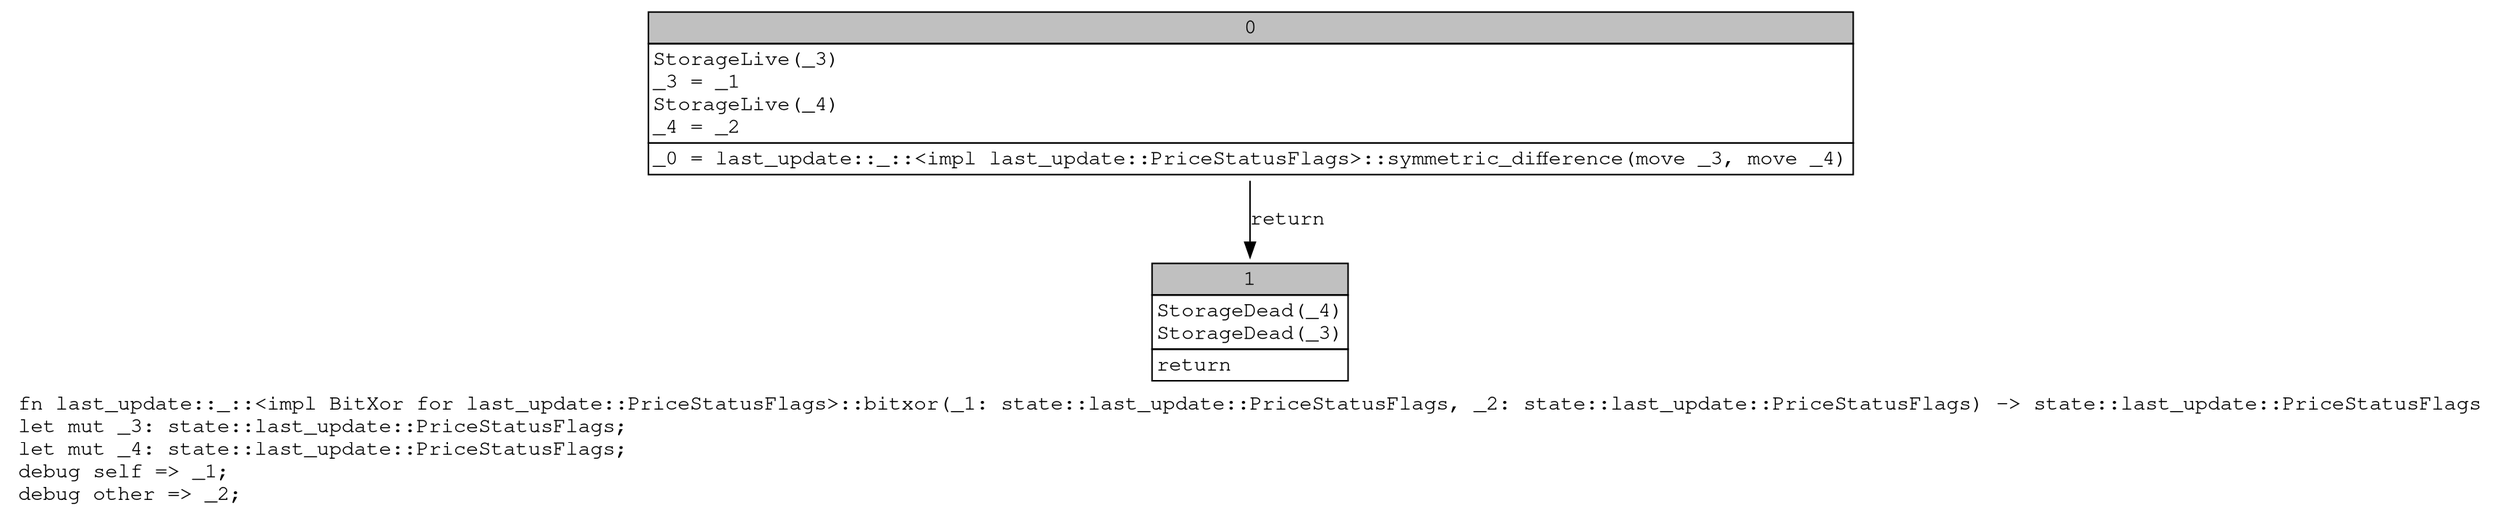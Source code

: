 digraph Mir_0_6705 {
    graph [fontname="Courier, monospace"];
    node [fontname="Courier, monospace"];
    edge [fontname="Courier, monospace"];
    label=<fn last_update::_::&lt;impl BitXor for last_update::PriceStatusFlags&gt;::bitxor(_1: state::last_update::PriceStatusFlags, _2: state::last_update::PriceStatusFlags) -&gt; state::last_update::PriceStatusFlags<br align="left"/>let mut _3: state::last_update::PriceStatusFlags;<br align="left"/>let mut _4: state::last_update::PriceStatusFlags;<br align="left"/>debug self =&gt; _1;<br align="left"/>debug other =&gt; _2;<br align="left"/>>;
    bb0__0_6705 [shape="none", label=<<table border="0" cellborder="1" cellspacing="0"><tr><td bgcolor="gray" align="center" colspan="1">0</td></tr><tr><td align="left" balign="left">StorageLive(_3)<br/>_3 = _1<br/>StorageLive(_4)<br/>_4 = _2<br/></td></tr><tr><td align="left">_0 = last_update::_::&lt;impl last_update::PriceStatusFlags&gt;::symmetric_difference(move _3, move _4)</td></tr></table>>];
    bb1__0_6705 [shape="none", label=<<table border="0" cellborder="1" cellspacing="0"><tr><td bgcolor="gray" align="center" colspan="1">1</td></tr><tr><td align="left" balign="left">StorageDead(_4)<br/>StorageDead(_3)<br/></td></tr><tr><td align="left">return</td></tr></table>>];
    bb0__0_6705 -> bb1__0_6705 [label="return"];
}
